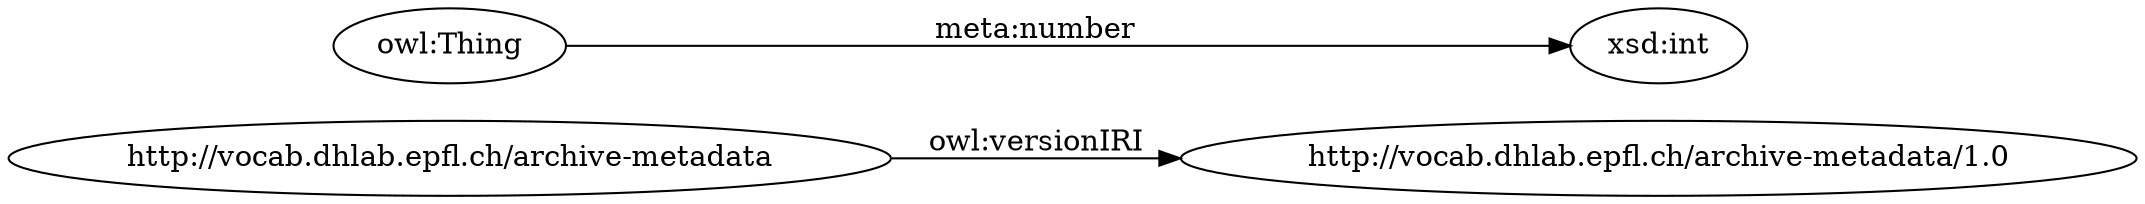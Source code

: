 digraph ar2dtool_diagram { 
rankdir=LR;
size="1501"
	"http://vocab.dhlab.epfl.ch/archive-metadata" -> "http://vocab.dhlab.epfl.ch/archive-metadata/1.0" [ label = "owl:versionIRI" ];
	"owl:Thing" -> "xsd:int" [ label = "meta:number" ];

}
